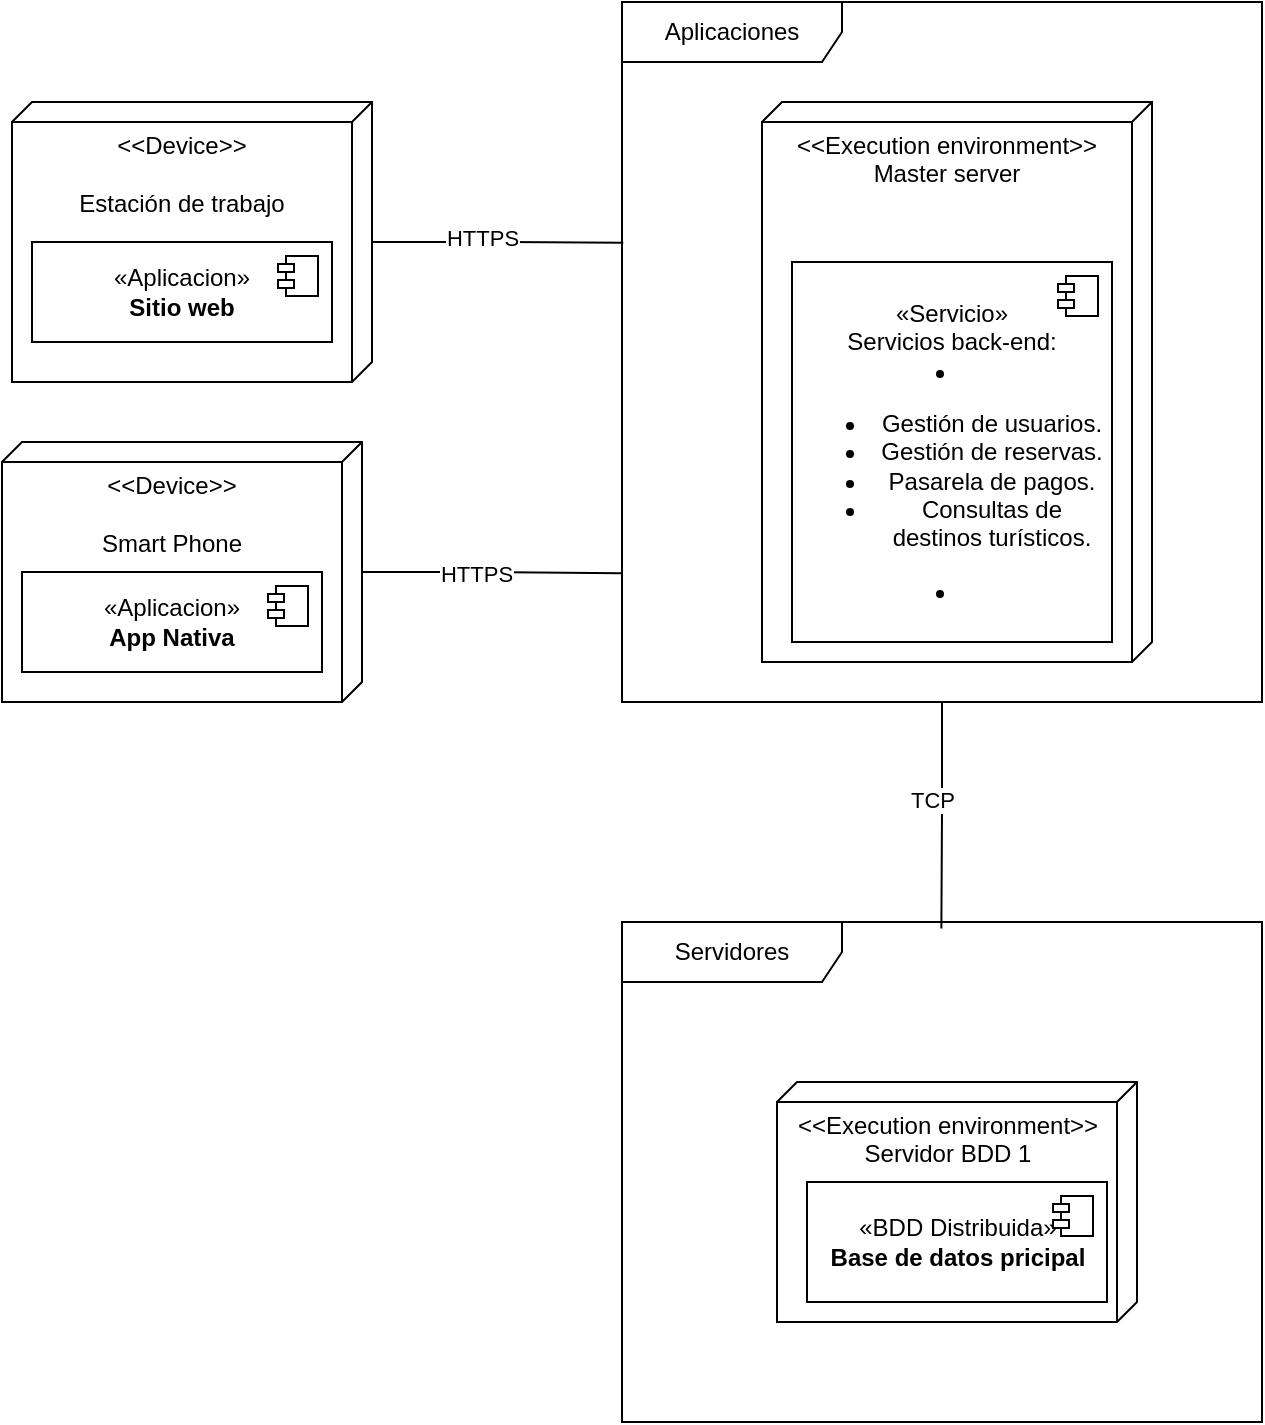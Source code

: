 <mxfile version="24.9.1">
  <diagram name="Page-1" id="cOYSKi44RtClvtvBWNaj">
    <mxGraphModel dx="1444" dy="907" grid="1" gridSize="10" guides="1" tooltips="1" connect="1" arrows="1" fold="1" page="1" pageScale="1" pageWidth="850" pageHeight="1100" math="0" shadow="0">
      <root>
        <mxCell id="0" />
        <mxCell id="1" parent="0" />
        <mxCell id="f0UIdvNQC2Je6QY7yf3r-4" value="&amp;lt;&amp;lt;Device&amp;gt;&amp;gt;&lt;div&gt;&lt;br&gt;&lt;/div&gt;&lt;div&gt;Estación de trabajo&lt;/div&gt;&lt;div&gt;&lt;br&gt;&lt;/div&gt;" style="verticalAlign=top;align=center;spacingTop=8;spacingLeft=2;spacingRight=12;shape=cube;size=10;direction=south;fontStyle=0;html=1;whiteSpace=wrap;" vertex="1" parent="1">
          <mxGeometry x="65" y="330" width="180" height="140" as="geometry" />
        </mxCell>
        <mxCell id="f0UIdvNQC2Je6QY7yf3r-5" value="&amp;lt;&amp;lt;Device&amp;gt;&amp;gt;&lt;div&gt;&lt;br&gt;&lt;/div&gt;&lt;div&gt;Smart Phone&lt;/div&gt;&lt;div&gt;&lt;br&gt;&lt;/div&gt;" style="verticalAlign=top;align=center;spacingTop=8;spacingLeft=2;spacingRight=12;shape=cube;size=10;direction=south;fontStyle=0;html=1;whiteSpace=wrap;" vertex="1" parent="1">
          <mxGeometry x="60" y="500" width="180" height="130" as="geometry" />
        </mxCell>
        <mxCell id="f0UIdvNQC2Je6QY7yf3r-6" value="«Aplicacion»&lt;br&gt;&lt;b&gt;Sitio web&lt;/b&gt;" style="html=1;dropTarget=0;whiteSpace=wrap;" vertex="1" parent="1">
          <mxGeometry x="75" y="400" width="150" height="50" as="geometry" />
        </mxCell>
        <mxCell id="f0UIdvNQC2Je6QY7yf3r-7" value="" style="shape=module;jettyWidth=8;jettyHeight=4;" vertex="1" parent="f0UIdvNQC2Je6QY7yf3r-6">
          <mxGeometry x="1" width="20" height="20" relative="1" as="geometry">
            <mxPoint x="-27" y="7" as="offset" />
          </mxGeometry>
        </mxCell>
        <mxCell id="f0UIdvNQC2Je6QY7yf3r-8" value="«Aplicacion»&lt;br&gt;&lt;b&gt;App Nativa&lt;/b&gt;" style="html=1;dropTarget=0;whiteSpace=wrap;" vertex="1" parent="1">
          <mxGeometry x="70" y="565" width="150" height="50" as="geometry" />
        </mxCell>
        <mxCell id="f0UIdvNQC2Je6QY7yf3r-9" value="" style="shape=module;jettyWidth=8;jettyHeight=4;" vertex="1" parent="f0UIdvNQC2Je6QY7yf3r-8">
          <mxGeometry x="1" width="20" height="20" relative="1" as="geometry">
            <mxPoint x="-27" y="7" as="offset" />
          </mxGeometry>
        </mxCell>
        <mxCell id="f0UIdvNQC2Je6QY7yf3r-10" value="&amp;lt;&amp;lt;Execution environment&amp;gt;&amp;gt;&lt;div&gt;Master server&lt;/div&gt;" style="verticalAlign=top;align=center;spacingTop=8;spacingLeft=2;spacingRight=12;shape=cube;size=10;direction=south;fontStyle=0;html=1;whiteSpace=wrap;" vertex="1" parent="1">
          <mxGeometry x="440" y="330" width="195" height="280" as="geometry" />
        </mxCell>
        <mxCell id="f0UIdvNQC2Je6QY7yf3r-11" value="«Servicio»&lt;div&gt;&lt;span style=&quot;background-color: initial;&quot;&gt;Servicios back-end:&lt;/span&gt;&lt;li&gt;&lt;ul&gt;&lt;li&gt;Gestión de usuarios.&lt;/li&gt;&lt;li&gt;Gestión de reservas.&lt;/li&gt;&lt;li&gt;Pasarela de pagos.&lt;/li&gt;&lt;li&gt;Consultas de destinos turísticos.&lt;/li&gt;&lt;/ul&gt;&lt;/li&gt;&lt;li&gt;&lt;/li&gt;&lt;/div&gt;" style="html=1;dropTarget=0;whiteSpace=wrap;" vertex="1" parent="1">
          <mxGeometry x="455" y="410" width="160" height="190" as="geometry" />
        </mxCell>
        <mxCell id="f0UIdvNQC2Je6QY7yf3r-12" value="" style="shape=module;jettyWidth=8;jettyHeight=4;" vertex="1" parent="f0UIdvNQC2Je6QY7yf3r-11">
          <mxGeometry x="1" width="20" height="20" relative="1" as="geometry">
            <mxPoint x="-27" y="7" as="offset" />
          </mxGeometry>
        </mxCell>
        <mxCell id="f0UIdvNQC2Je6QY7yf3r-13" value="&amp;lt;&amp;lt;Execution environment&amp;gt;&amp;gt;&lt;div&gt;&lt;div&gt;Servidor BDD 1&lt;/div&gt;&lt;/div&gt;" style="verticalAlign=top;align=center;spacingTop=8;spacingLeft=2;spacingRight=12;shape=cube;size=10;direction=south;fontStyle=0;html=1;whiteSpace=wrap;" vertex="1" parent="1">
          <mxGeometry x="447.5" y="820" width="180" height="120" as="geometry" />
        </mxCell>
        <mxCell id="f0UIdvNQC2Je6QY7yf3r-14" value="«BDD Distribuida»&lt;br&gt;&lt;b&gt;Base de datos pricipal&lt;/b&gt;" style="html=1;dropTarget=0;whiteSpace=wrap;" vertex="1" parent="1">
          <mxGeometry x="462.5" y="870" width="150" height="60" as="geometry" />
        </mxCell>
        <mxCell id="f0UIdvNQC2Je6QY7yf3r-15" value="" style="shape=module;jettyWidth=8;jettyHeight=4;" vertex="1" parent="f0UIdvNQC2Je6QY7yf3r-14">
          <mxGeometry x="1" width="20" height="20" relative="1" as="geometry">
            <mxPoint x="-27" y="7" as="offset" />
          </mxGeometry>
        </mxCell>
        <mxCell id="f0UIdvNQC2Je6QY7yf3r-16" value="Aplicaciones" style="shape=umlFrame;whiteSpace=wrap;html=1;pointerEvents=0;width=110;height=30;" vertex="1" parent="1">
          <mxGeometry x="370" y="280" width="320" height="350" as="geometry" />
        </mxCell>
        <mxCell id="f0UIdvNQC2Je6QY7yf3r-17" value="Servidores" style="shape=umlFrame;whiteSpace=wrap;html=1;pointerEvents=0;width=110;height=30;" vertex="1" parent="1">
          <mxGeometry x="370" y="740" width="320" height="250" as="geometry" />
        </mxCell>
        <mxCell id="f0UIdvNQC2Je6QY7yf3r-18" style="edgeStyle=orthogonalEdgeStyle;rounded=0;orthogonalLoop=1;jettySize=auto;html=1;entryX=0.499;entryY=0.013;entryDx=0;entryDy=0;entryPerimeter=0;endArrow=none;endFill=0;" edge="1" parent="1" source="f0UIdvNQC2Je6QY7yf3r-16" target="f0UIdvNQC2Je6QY7yf3r-17">
          <mxGeometry relative="1" as="geometry" />
        </mxCell>
        <mxCell id="f0UIdvNQC2Je6QY7yf3r-19" value="TCP" style="edgeLabel;html=1;align=center;verticalAlign=middle;resizable=0;points=[];" vertex="1" connectable="0" parent="f0UIdvNQC2Je6QY7yf3r-18">
          <mxGeometry x="-0.132" y="-5" relative="1" as="geometry">
            <mxPoint y="-1" as="offset" />
          </mxGeometry>
        </mxCell>
        <mxCell id="f0UIdvNQC2Je6QY7yf3r-20" style="edgeStyle=orthogonalEdgeStyle;rounded=0;orthogonalLoop=1;jettySize=auto;html=1;entryX=0;entryY=0.816;entryDx=0;entryDy=0;entryPerimeter=0;endArrow=none;endFill=0;" edge="1" parent="1" source="f0UIdvNQC2Je6QY7yf3r-5" target="f0UIdvNQC2Je6QY7yf3r-16">
          <mxGeometry relative="1" as="geometry" />
        </mxCell>
        <mxCell id="f0UIdvNQC2Je6QY7yf3r-23" value="HTTPS" style="edgeLabel;html=1;align=center;verticalAlign=middle;resizable=0;points=[];" vertex="1" connectable="0" parent="f0UIdvNQC2Je6QY7yf3r-20">
          <mxGeometry x="-0.132" y="-1" relative="1" as="geometry">
            <mxPoint as="offset" />
          </mxGeometry>
        </mxCell>
        <mxCell id="f0UIdvNQC2Je6QY7yf3r-21" style="edgeStyle=orthogonalEdgeStyle;rounded=0;orthogonalLoop=1;jettySize=auto;html=1;entryX=0.002;entryY=0.344;entryDx=0;entryDy=0;entryPerimeter=0;endArrow=none;endFill=0;" edge="1" parent="1" source="f0UIdvNQC2Je6QY7yf3r-4" target="f0UIdvNQC2Je6QY7yf3r-16">
          <mxGeometry relative="1" as="geometry" />
        </mxCell>
        <mxCell id="f0UIdvNQC2Je6QY7yf3r-22" value="HTTPS" style="edgeLabel;html=1;align=center;verticalAlign=middle;resizable=0;points=[];" vertex="1" connectable="0" parent="f0UIdvNQC2Je6QY7yf3r-21">
          <mxGeometry x="-0.136" y="2" relative="1" as="geometry">
            <mxPoint as="offset" />
          </mxGeometry>
        </mxCell>
      </root>
    </mxGraphModel>
  </diagram>
</mxfile>
